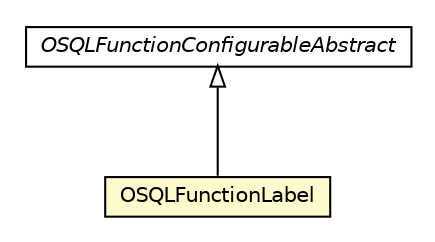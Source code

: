 #!/usr/local/bin/dot
#
# Class diagram 
# Generated by UMLGraph version R5_6-24-gf6e263 (http://www.umlgraph.org/)
#

digraph G {
	edge [fontname="Helvetica",fontsize=10,labelfontname="Helvetica",labelfontsize=10];
	node [fontname="Helvetica",fontsize=10,shape=plaintext];
	nodesep=0.25;
	ranksep=0.5;
	// com.orientechnologies.orient.core.sql.functions.OSQLFunctionConfigurableAbstract
	c5916573 [label=<<table title="com.orientechnologies.orient.core.sql.functions.OSQLFunctionConfigurableAbstract" border="0" cellborder="1" cellspacing="0" cellpadding="2" port="p" href="../../../core/sql/functions/OSQLFunctionConfigurableAbstract.html">
		<tr><td><table border="0" cellspacing="0" cellpadding="1">
<tr><td align="center" balign="center"><font face="Helvetica-Oblique"> OSQLFunctionConfigurableAbstract </font></td></tr>
		</table></td></tr>
		</table>>, URL="../../../core/sql/functions/OSQLFunctionConfigurableAbstract.html", fontname="Helvetica", fontcolor="black", fontsize=10.0];
	// com.orientechnologies.orient.graph.sql.functions.OSQLFunctionLabel
	c5918037 [label=<<table title="com.orientechnologies.orient.graph.sql.functions.OSQLFunctionLabel" border="0" cellborder="1" cellspacing="0" cellpadding="2" port="p" bgcolor="lemonChiffon" href="./OSQLFunctionLabel.html">
		<tr><td><table border="0" cellspacing="0" cellpadding="1">
<tr><td align="center" balign="center"> OSQLFunctionLabel </td></tr>
		</table></td></tr>
		</table>>, URL="./OSQLFunctionLabel.html", fontname="Helvetica", fontcolor="black", fontsize=10.0];
	//com.orientechnologies.orient.graph.sql.functions.OSQLFunctionLabel extends com.orientechnologies.orient.core.sql.functions.OSQLFunctionConfigurableAbstract
	c5916573:p -> c5918037:p [dir=back,arrowtail=empty];
}

